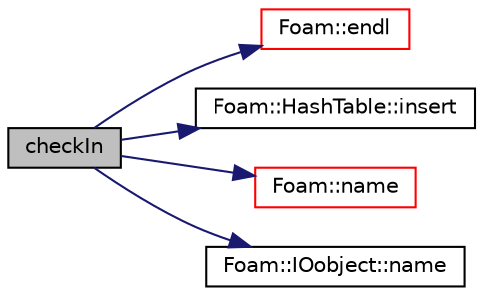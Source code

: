 digraph "checkIn"
{
  bgcolor="transparent";
  edge [fontname="Helvetica",fontsize="10",labelfontname="Helvetica",labelfontsize="10"];
  node [fontname="Helvetica",fontsize="10",shape=record];
  rankdir="LR";
  Node3718 [label="checkIn",height=0.2,width=0.4,color="black", fillcolor="grey75", style="filled", fontcolor="black"];
  Node3718 -> Node3719 [color="midnightblue",fontsize="10",style="solid",fontname="Helvetica"];
  Node3719 [label="Foam::endl",height=0.2,width=0.4,color="red",URL="$a21851.html#a2db8fe02a0d3909e9351bb4275b23ce4",tooltip="Add newline and flush stream. "];
  Node3718 -> Node3721 [color="midnightblue",fontsize="10",style="solid",fontname="Helvetica"];
  Node3721 [label="Foam::HashTable::insert",height=0.2,width=0.4,color="black",URL="$a26841.html#a5eee1e0e199ad59b9cb3916cd42156e0",tooltip="Insert a new hashedEntry. "];
  Node3718 -> Node3722 [color="midnightblue",fontsize="10",style="solid",fontname="Helvetica"];
  Node3722 [label="Foam::name",height=0.2,width=0.4,color="red",URL="$a21851.html#adcb0df2bd4953cb6bb390272d8263c3a",tooltip="Return a string representation of a complex. "];
  Node3718 -> Node3725 [color="midnightblue",fontsize="10",style="solid",fontname="Helvetica"];
  Node3725 [label="Foam::IOobject::name",height=0.2,width=0.4,color="black",URL="$a27249.html#acc80e00a8ac919288fb55bd14cc88bf6",tooltip="Return name. "];
}
